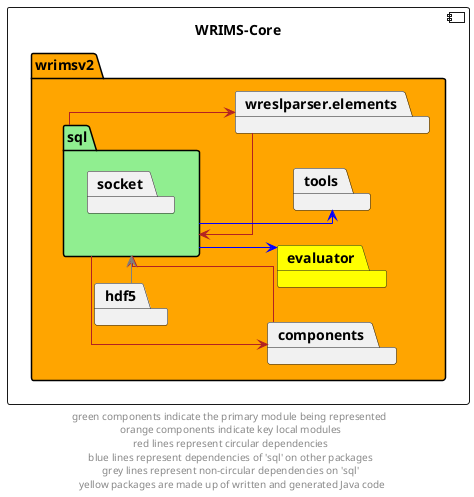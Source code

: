 @startuml
left to right direction
skinparam linetype ortho

component wrims_core as "WRIMS-Core" {
    package wrimsv2 #orange {
        package sql #lightgreen{
            package socket
        }
        package components
        package evaluator #yellow
        package hdf5
        package tools
        package wreslparser.elements
}

sql -->  components #firebrick
components --> sql #firebrick
sql -->  wreslparser.elements #firebrick
wreslparser.elements --> sql #firebrick

sql -->  evaluator #blue
sql --> tools #blue

hdf5 -l-> sql #grey

' The following relationships are hidden and used to format the diagram. They do not represent actual dependencies.
'debug -r[hidden]-> evaluator

footer "green components indicate the primary module being represented \n orange components indicate key local modules \n red lines represent circular dependencies \n blue lines represent dependencies of 'sql' on other packages \n grey lines represent non-circular dependencies on 'sql' \n yellow packages are made up of written and generated Java code"
@enduml
